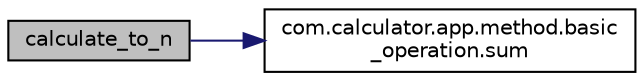 digraph "calculate_to_n"
{
 // LATEX_PDF_SIZE
  edge [fontname="Helvetica",fontsize="10",labelfontname="Helvetica",labelfontsize="10"];
  node [fontname="Helvetica",fontsize="10",shape=record];
  rankdir="LR";
  Node1 [label="calculate_to_n",height=0.2,width=0.4,color="black", fillcolor="grey75", style="filled", fontcolor="black",tooltip=" "];
  Node1 -> Node2 [color="midnightblue",fontsize="10",style="solid",fontname="Helvetica"];
  Node2 [label="com.calculator.app.method.basic\l_operation.sum",height=0.2,width=0.4,color="black", fillcolor="white", style="filled",URL="$classcom_1_1calculator_1_1app_1_1method_1_1basic__operation.html#afc222c1f39047907cdecc078942d7daa",tooltip=" "];
}
